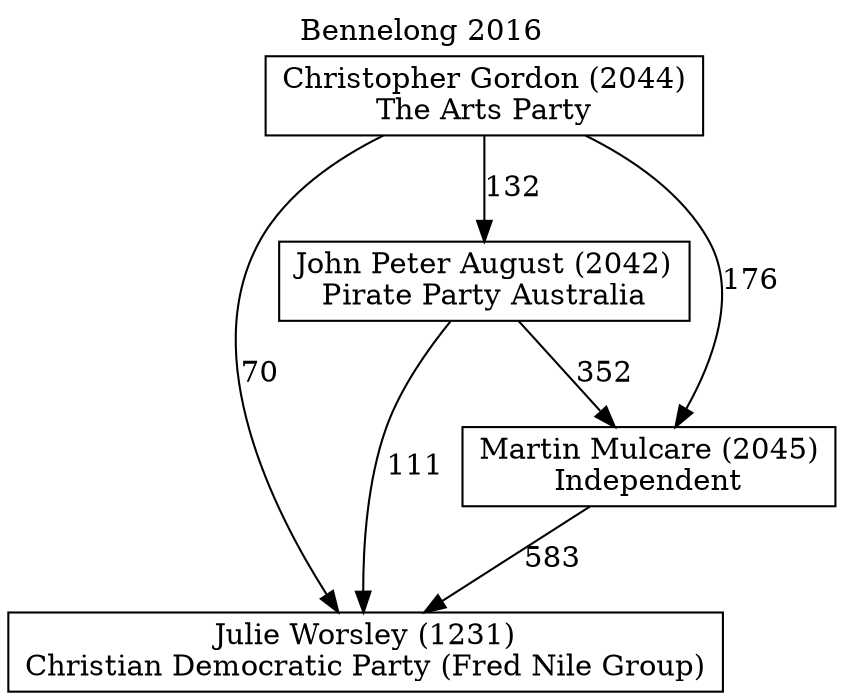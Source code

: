 // House preference flow
digraph "Julie Worsley (1231)_Bennelong_2016" {
	graph [label="Bennelong 2016" labelloc=t mclimit=10]
	node [shape=box]
	"John Peter August (2042)" [label="John Peter August (2042)
Pirate Party Australia"]
	"Christopher Gordon (2044)" [label="Christopher Gordon (2044)
The Arts Party"]
	"Julie Worsley (1231)" [label="Julie Worsley (1231)
Christian Democratic Party (Fred Nile Group)"]
	"Martin Mulcare (2045)" [label="Martin Mulcare (2045)
Independent"]
	"John Peter August (2042)" -> "Julie Worsley (1231)" [label=111]
	"Christopher Gordon (2044)" -> "Martin Mulcare (2045)" [label=176]
	"John Peter August (2042)" -> "Martin Mulcare (2045)" [label=352]
	"Christopher Gordon (2044)" -> "John Peter August (2042)" [label=132]
	"Martin Mulcare (2045)" -> "Julie Worsley (1231)" [label=583]
	"Christopher Gordon (2044)" -> "Julie Worsley (1231)" [label=70]
}
